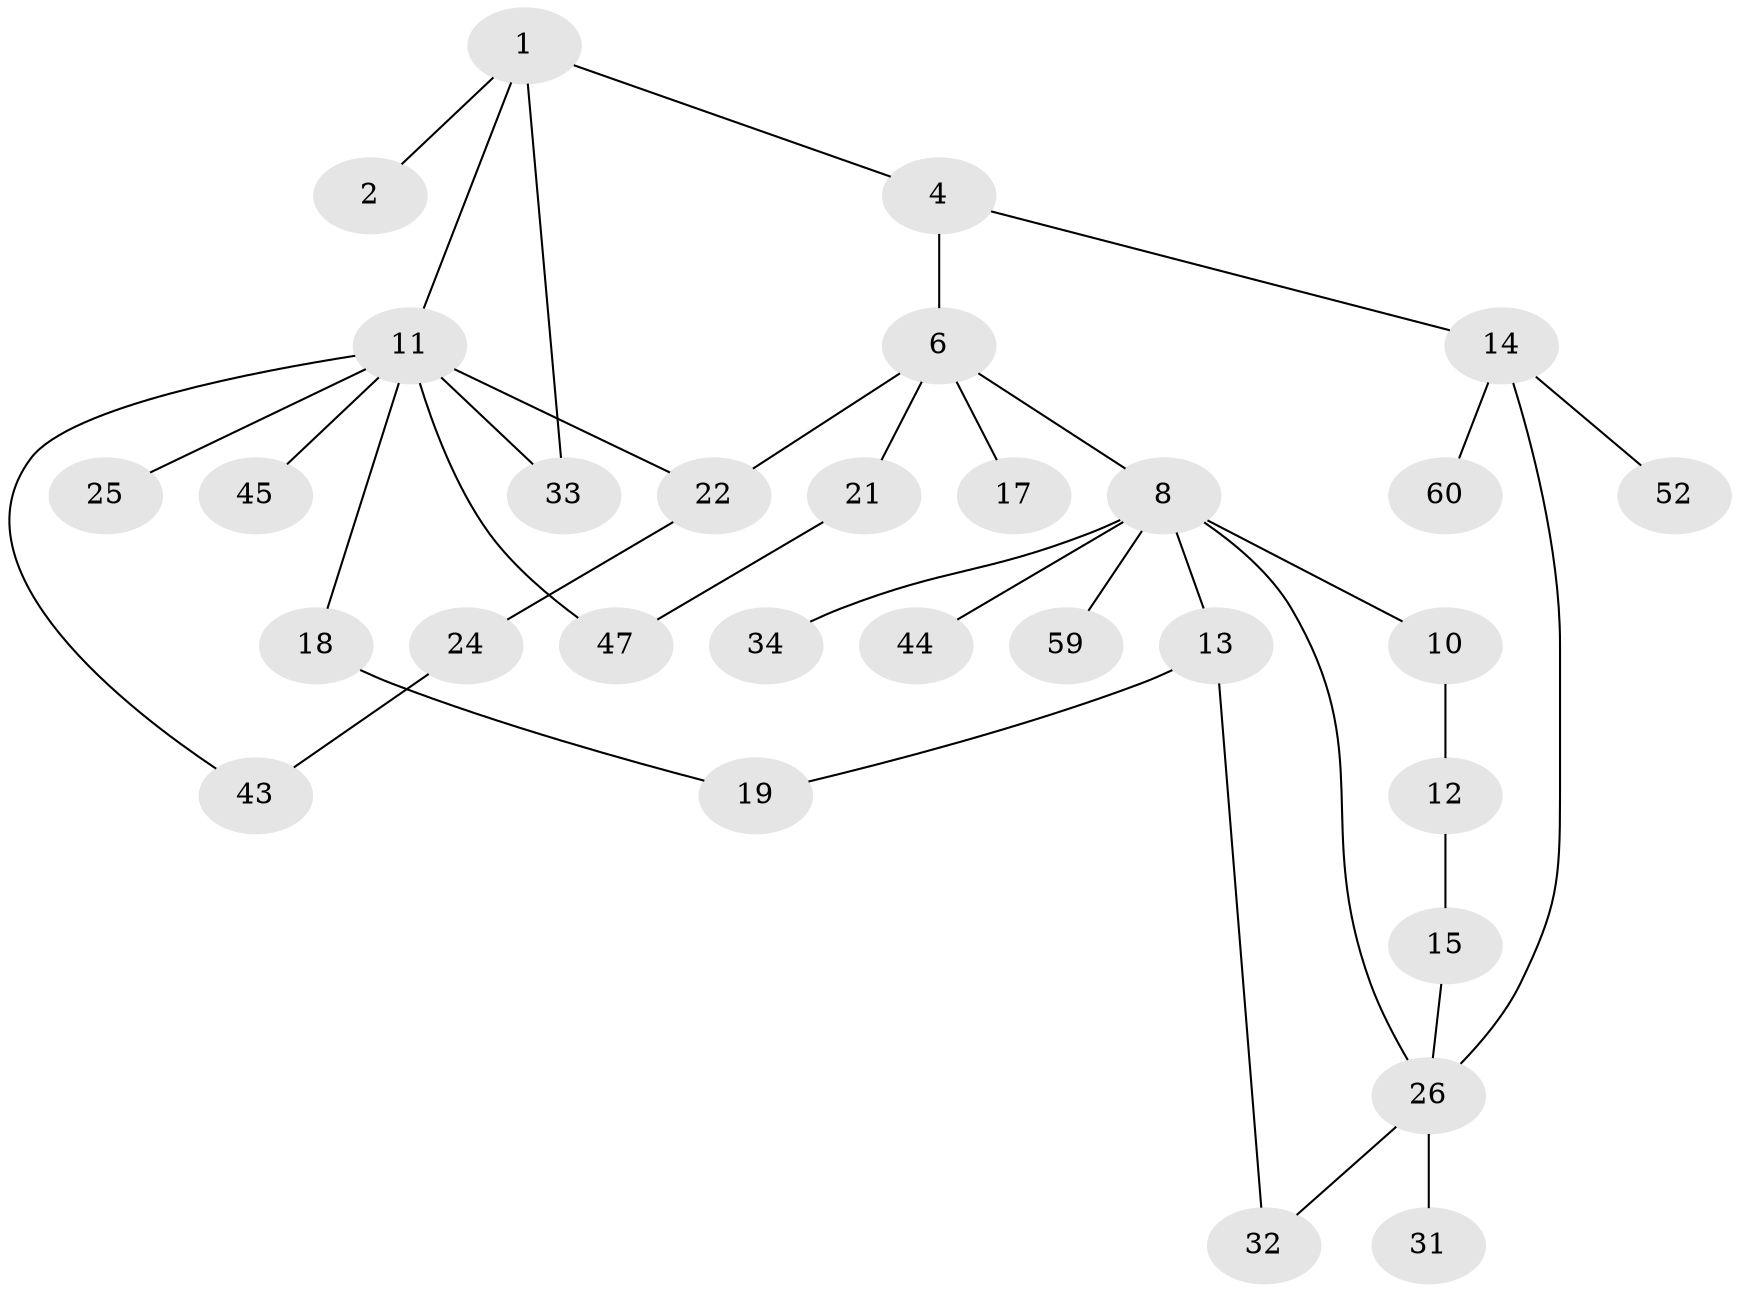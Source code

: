 // original degree distribution, {4: 0.09836065573770492, 2: 0.3770491803278688, 3: 0.09836065573770492, 5: 0.01639344262295082, 1: 0.36065573770491804, 6: 0.01639344262295082, 8: 0.01639344262295082, 7: 0.01639344262295082}
// Generated by graph-tools (version 1.1) at 2025/16/03/04/25 18:16:49]
// undirected, 30 vertices, 37 edges
graph export_dot {
graph [start="1"]
  node [color=gray90,style=filled];
  1;
  2 [super="+3"];
  4 [super="+5"];
  6 [super="+16+48"];
  8 [super="+20+39+40+9"];
  10;
  11 [super="+27+51"];
  12;
  13 [super="+38"];
  14;
  15 [super="+37+57+46"];
  17 [super="+49+36"];
  18;
  19;
  21 [super="+56"];
  22 [super="+23"];
  24;
  25;
  26 [super="+29+61"];
  31 [super="+42"];
  32;
  33;
  34;
  43;
  44;
  45;
  47;
  52 [super="+58"];
  59;
  60;
  1 -- 2;
  1 -- 4;
  1 -- 11;
  1 -- 33;
  4 -- 6;
  4 -- 14;
  6 -- 8;
  6 -- 21;
  6 -- 17;
  6 -- 22;
  8 -- 13;
  8 -- 59;
  8 -- 34;
  8 -- 26;
  8 -- 10;
  8 -- 44;
  10 -- 12;
  11 -- 18;
  11 -- 22;
  11 -- 25;
  11 -- 47;
  11 -- 33;
  11 -- 43;
  11 -- 45;
  12 -- 15;
  13 -- 19;
  13 -- 32;
  14 -- 26;
  14 -- 52;
  14 -- 60;
  15 -- 26;
  18 -- 19;
  21 -- 47;
  22 -- 24;
  24 -- 43;
  26 -- 31;
  26 -- 32;
}
